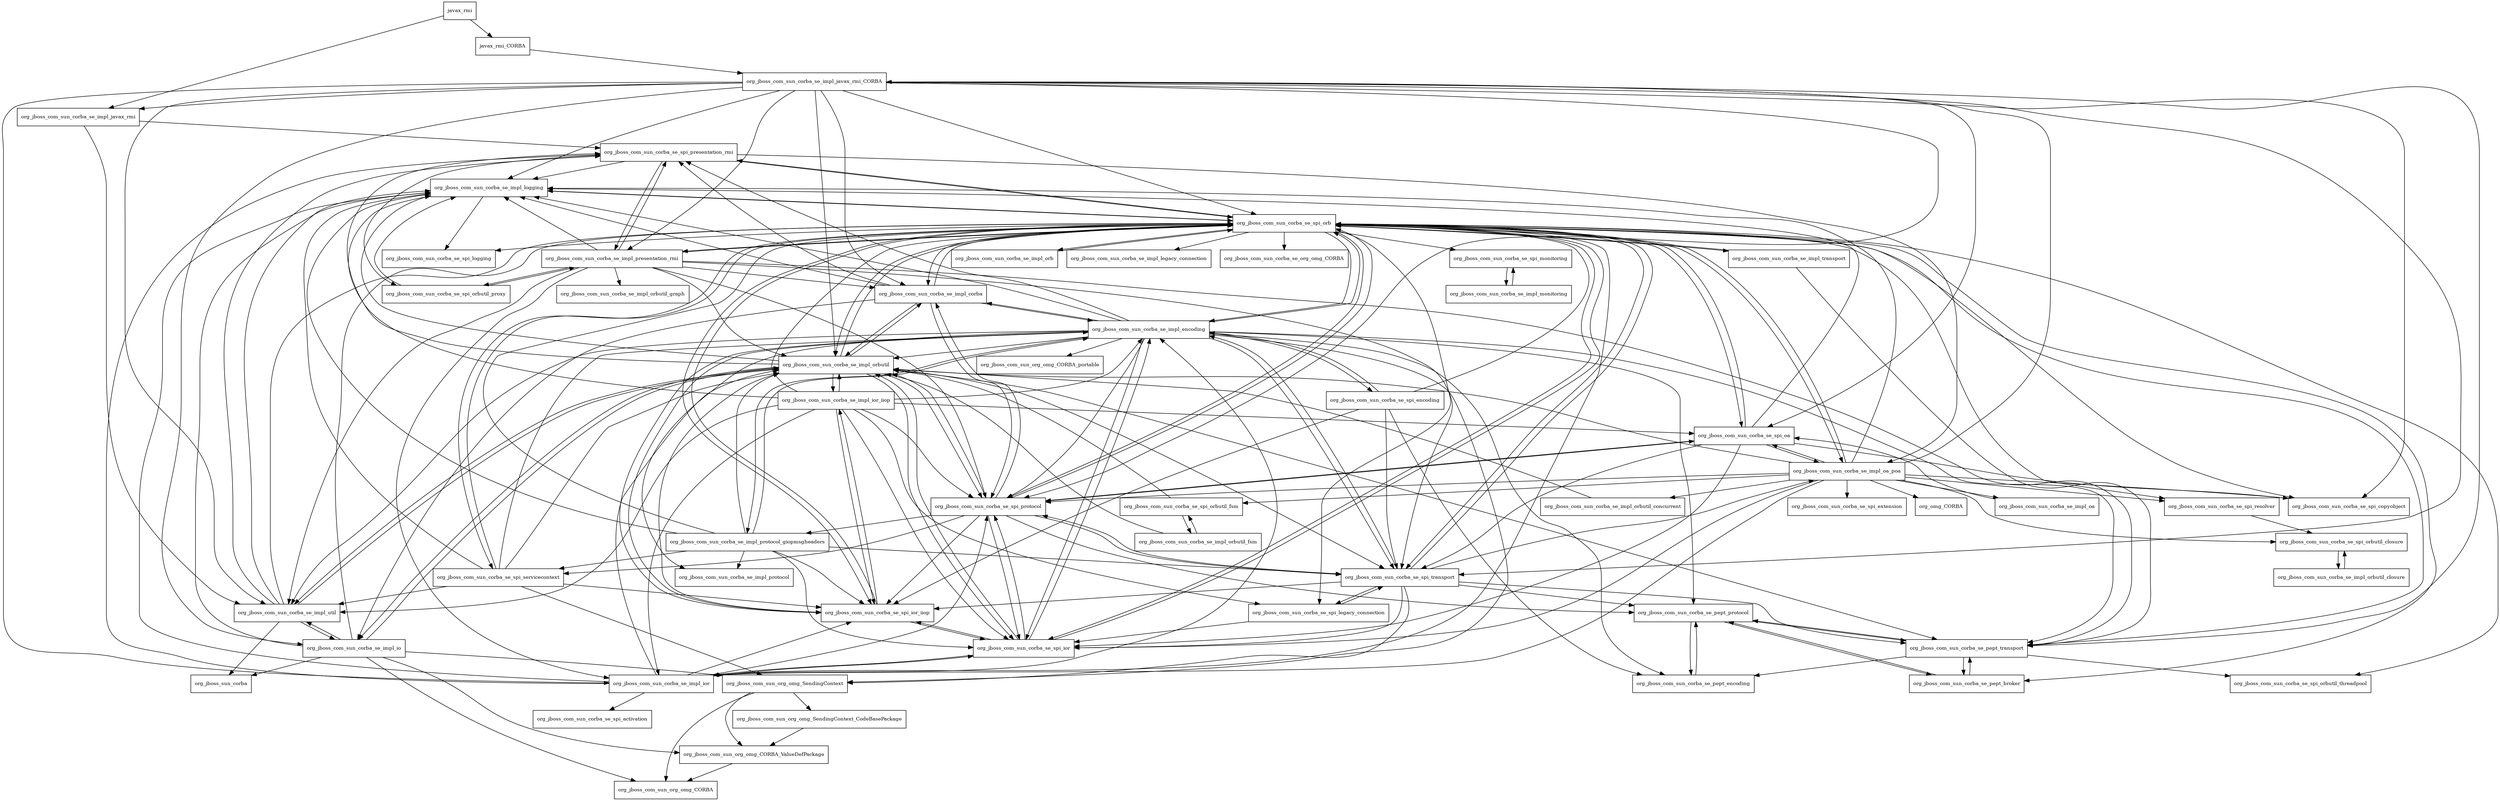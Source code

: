 digraph jboss_rmi_api_1_0_spec_1_0_4_Final_redhat_2_package_dependencies {
  node [shape = box, fontsize=10.0];
  javax_rmi -> javax_rmi_CORBA;
  javax_rmi -> org_jboss_com_sun_corba_se_impl_javax_rmi;
  javax_rmi_CORBA -> org_jboss_com_sun_corba_se_impl_javax_rmi_CORBA;
  org_jboss_com_sun_corba_se_impl_corba -> org_jboss_com_sun_corba_se_impl_encoding;
  org_jboss_com_sun_corba_se_impl_corba -> org_jboss_com_sun_corba_se_impl_io;
  org_jboss_com_sun_corba_se_impl_corba -> org_jboss_com_sun_corba_se_impl_logging;
  org_jboss_com_sun_corba_se_impl_corba -> org_jboss_com_sun_corba_se_impl_orbutil;
  org_jboss_com_sun_corba_se_impl_corba -> org_jboss_com_sun_corba_se_spi_orb;
  org_jboss_com_sun_corba_se_impl_corba -> org_jboss_com_sun_corba_se_spi_presentation_rmi;
  org_jboss_com_sun_corba_se_impl_corba -> org_jboss_com_sun_corba_se_spi_protocol;
  org_jboss_com_sun_corba_se_impl_encoding -> org_jboss_com_sun_corba_se_impl_corba;
  org_jboss_com_sun_corba_se_impl_encoding -> org_jboss_com_sun_corba_se_impl_logging;
  org_jboss_com_sun_corba_se_impl_encoding -> org_jboss_com_sun_corba_se_impl_orbutil;
  org_jboss_com_sun_corba_se_impl_encoding -> org_jboss_com_sun_corba_se_impl_protocol;
  org_jboss_com_sun_corba_se_impl_encoding -> org_jboss_com_sun_corba_se_impl_protocol_giopmsgheaders;
  org_jboss_com_sun_corba_se_impl_encoding -> org_jboss_com_sun_corba_se_impl_util;
  org_jboss_com_sun_corba_se_impl_encoding -> org_jboss_com_sun_corba_se_pept_encoding;
  org_jboss_com_sun_corba_se_impl_encoding -> org_jboss_com_sun_corba_se_pept_protocol;
  org_jboss_com_sun_corba_se_impl_encoding -> org_jboss_com_sun_corba_se_pept_transport;
  org_jboss_com_sun_corba_se_impl_encoding -> org_jboss_com_sun_corba_se_spi_encoding;
  org_jboss_com_sun_corba_se_impl_encoding -> org_jboss_com_sun_corba_se_spi_ior;
  org_jboss_com_sun_corba_se_impl_encoding -> org_jboss_com_sun_corba_se_spi_ior_iiop;
  org_jboss_com_sun_corba_se_impl_encoding -> org_jboss_com_sun_corba_se_spi_orb;
  org_jboss_com_sun_corba_se_impl_encoding -> org_jboss_com_sun_corba_se_spi_presentation_rmi;
  org_jboss_com_sun_corba_se_impl_encoding -> org_jboss_com_sun_corba_se_spi_protocol;
  org_jboss_com_sun_corba_se_impl_encoding -> org_jboss_com_sun_corba_se_spi_transport;
  org_jboss_com_sun_corba_se_impl_encoding -> org_jboss_com_sun_org_omg_CORBA_portable;
  org_jboss_com_sun_corba_se_impl_encoding -> org_jboss_com_sun_org_omg_SendingContext;
  org_jboss_com_sun_corba_se_impl_io -> org_jboss_com_sun_corba_se_impl_logging;
  org_jboss_com_sun_corba_se_impl_io -> org_jboss_com_sun_corba_se_impl_orbutil;
  org_jboss_com_sun_corba_se_impl_io -> org_jboss_com_sun_corba_se_impl_util;
  org_jboss_com_sun_corba_se_impl_io -> org_jboss_com_sun_corba_se_spi_orb;
  org_jboss_com_sun_corba_se_impl_io -> org_jboss_com_sun_org_omg_CORBA;
  org_jboss_com_sun_corba_se_impl_io -> org_jboss_com_sun_org_omg_CORBA_ValueDefPackage;
  org_jboss_com_sun_corba_se_impl_io -> org_jboss_com_sun_org_omg_SendingContext;
  org_jboss_com_sun_corba_se_impl_io -> org_jboss_sun_corba;
  org_jboss_com_sun_corba_se_impl_ior -> org_jboss_com_sun_corba_se_impl_encoding;
  org_jboss_com_sun_corba_se_impl_ior -> org_jboss_com_sun_corba_se_impl_logging;
  org_jboss_com_sun_corba_se_impl_ior -> org_jboss_com_sun_corba_se_impl_orbutil;
  org_jboss_com_sun_corba_se_impl_ior -> org_jboss_com_sun_corba_se_spi_activation;
  org_jboss_com_sun_corba_se_impl_ior -> org_jboss_com_sun_corba_se_spi_ior;
  org_jboss_com_sun_corba_se_impl_ior -> org_jboss_com_sun_corba_se_spi_ior_iiop;
  org_jboss_com_sun_corba_se_impl_ior -> org_jboss_com_sun_corba_se_spi_orb;
  org_jboss_com_sun_corba_se_impl_ior -> org_jboss_com_sun_corba_se_spi_presentation_rmi;
  org_jboss_com_sun_corba_se_impl_ior -> org_jboss_com_sun_corba_se_spi_protocol;
  org_jboss_com_sun_corba_se_impl_ior_iiop -> org_jboss_com_sun_corba_se_impl_encoding;
  org_jboss_com_sun_corba_se_impl_ior_iiop -> org_jboss_com_sun_corba_se_impl_ior;
  org_jboss_com_sun_corba_se_impl_ior_iiop -> org_jboss_com_sun_corba_se_impl_logging;
  org_jboss_com_sun_corba_se_impl_ior_iiop -> org_jboss_com_sun_corba_se_impl_orbutil;
  org_jboss_com_sun_corba_se_impl_ior_iiop -> org_jboss_com_sun_corba_se_impl_util;
  org_jboss_com_sun_corba_se_impl_ior_iiop -> org_jboss_com_sun_corba_se_spi_ior;
  org_jboss_com_sun_corba_se_impl_ior_iiop -> org_jboss_com_sun_corba_se_spi_ior_iiop;
  org_jboss_com_sun_corba_se_impl_ior_iiop -> org_jboss_com_sun_corba_se_spi_legacy_connection;
  org_jboss_com_sun_corba_se_impl_ior_iiop -> org_jboss_com_sun_corba_se_spi_oa;
  org_jboss_com_sun_corba_se_impl_ior_iiop -> org_jboss_com_sun_corba_se_spi_orb;
  org_jboss_com_sun_corba_se_impl_ior_iiop -> org_jboss_com_sun_corba_se_spi_protocol;
  org_jboss_com_sun_corba_se_impl_javax_rmi -> org_jboss_com_sun_corba_se_impl_util;
  org_jboss_com_sun_corba_se_impl_javax_rmi -> org_jboss_com_sun_corba_se_spi_presentation_rmi;
  org_jboss_com_sun_corba_se_impl_javax_rmi_CORBA -> org_jboss_com_sun_corba_se_impl_corba;
  org_jboss_com_sun_corba_se_impl_javax_rmi_CORBA -> org_jboss_com_sun_corba_se_impl_io;
  org_jboss_com_sun_corba_se_impl_javax_rmi_CORBA -> org_jboss_com_sun_corba_se_impl_ior;
  org_jboss_com_sun_corba_se_impl_javax_rmi_CORBA -> org_jboss_com_sun_corba_se_impl_javax_rmi;
  org_jboss_com_sun_corba_se_impl_javax_rmi_CORBA -> org_jboss_com_sun_corba_se_impl_logging;
  org_jboss_com_sun_corba_se_impl_javax_rmi_CORBA -> org_jboss_com_sun_corba_se_impl_orbutil;
  org_jboss_com_sun_corba_se_impl_javax_rmi_CORBA -> org_jboss_com_sun_corba_se_impl_presentation_rmi;
  org_jboss_com_sun_corba_se_impl_javax_rmi_CORBA -> org_jboss_com_sun_corba_se_impl_util;
  org_jboss_com_sun_corba_se_impl_javax_rmi_CORBA -> org_jboss_com_sun_corba_se_pept_transport;
  org_jboss_com_sun_corba_se_impl_javax_rmi_CORBA -> org_jboss_com_sun_corba_se_spi_copyobject;
  org_jboss_com_sun_corba_se_impl_javax_rmi_CORBA -> org_jboss_com_sun_corba_se_spi_oa;
  org_jboss_com_sun_corba_se_impl_javax_rmi_CORBA -> org_jboss_com_sun_corba_se_spi_orb;
  org_jboss_com_sun_corba_se_impl_javax_rmi_CORBA -> org_jboss_com_sun_corba_se_spi_protocol;
  org_jboss_com_sun_corba_se_impl_javax_rmi_CORBA -> org_jboss_com_sun_corba_se_spi_transport;
  org_jboss_com_sun_corba_se_impl_logging -> org_jboss_com_sun_corba_se_spi_logging;
  org_jboss_com_sun_corba_se_impl_logging -> org_jboss_com_sun_corba_se_spi_orb;
  org_jboss_com_sun_corba_se_impl_monitoring -> org_jboss_com_sun_corba_se_spi_monitoring;
  org_jboss_com_sun_corba_se_impl_oa -> org_jboss_com_sun_corba_se_spi_oa;
  org_jboss_com_sun_corba_se_impl_oa_poa -> org_jboss_com_sun_corba_se_impl_ior;
  org_jboss_com_sun_corba_se_impl_oa_poa -> org_jboss_com_sun_corba_se_impl_javax_rmi_CORBA;
  org_jboss_com_sun_corba_se_impl_oa_poa -> org_jboss_com_sun_corba_se_impl_logging;
  org_jboss_com_sun_corba_se_impl_oa_poa -> org_jboss_com_sun_corba_se_impl_oa;
  org_jboss_com_sun_corba_se_impl_oa_poa -> org_jboss_com_sun_corba_se_impl_orbutil;
  org_jboss_com_sun_corba_se_impl_oa_poa -> org_jboss_com_sun_corba_se_impl_orbutil_concurrent;
  org_jboss_com_sun_corba_se_impl_oa_poa -> org_jboss_com_sun_corba_se_spi_copyobject;
  org_jboss_com_sun_corba_se_impl_oa_poa -> org_jboss_com_sun_corba_se_spi_extension;
  org_jboss_com_sun_corba_se_impl_oa_poa -> org_jboss_com_sun_corba_se_spi_ior;
  org_jboss_com_sun_corba_se_impl_oa_poa -> org_jboss_com_sun_corba_se_spi_oa;
  org_jboss_com_sun_corba_se_impl_oa_poa -> org_jboss_com_sun_corba_se_spi_orb;
  org_jboss_com_sun_corba_se_impl_oa_poa -> org_jboss_com_sun_corba_se_spi_orbutil_closure;
  org_jboss_com_sun_corba_se_impl_oa_poa -> org_jboss_com_sun_corba_se_spi_orbutil_fsm;
  org_jboss_com_sun_corba_se_impl_oa_poa -> org_jboss_com_sun_corba_se_spi_protocol;
  org_jboss_com_sun_corba_se_impl_oa_poa -> org_jboss_com_sun_corba_se_spi_resolver;
  org_jboss_com_sun_corba_se_impl_oa_poa -> org_omg_CORBA;
  org_jboss_com_sun_corba_se_impl_orb -> org_jboss_com_sun_corba_se_spi_orb;
  org_jboss_com_sun_corba_se_impl_orbutil -> org_jboss_com_sun_corba_se_impl_corba;
  org_jboss_com_sun_corba_se_impl_orbutil -> org_jboss_com_sun_corba_se_impl_io;
  org_jboss_com_sun_corba_se_impl_orbutil -> org_jboss_com_sun_corba_se_impl_ior_iiop;
  org_jboss_com_sun_corba_se_impl_orbutil -> org_jboss_com_sun_corba_se_impl_logging;
  org_jboss_com_sun_corba_se_impl_orbutil -> org_jboss_com_sun_corba_se_impl_util;
  org_jboss_com_sun_corba_se_impl_orbutil -> org_jboss_com_sun_corba_se_pept_transport;
  org_jboss_com_sun_corba_se_impl_orbutil -> org_jboss_com_sun_corba_se_spi_ior;
  org_jboss_com_sun_corba_se_impl_orbutil -> org_jboss_com_sun_corba_se_spi_ior_iiop;
  org_jboss_com_sun_corba_se_impl_orbutil -> org_jboss_com_sun_corba_se_spi_orb;
  org_jboss_com_sun_corba_se_impl_orbutil -> org_jboss_com_sun_corba_se_spi_presentation_rmi;
  org_jboss_com_sun_corba_se_impl_orbutil -> org_jboss_com_sun_corba_se_spi_protocol;
  org_jboss_com_sun_corba_se_impl_orbutil -> org_jboss_com_sun_corba_se_spi_transport;
  org_jboss_com_sun_corba_se_impl_orbutil_closure -> org_jboss_com_sun_corba_se_spi_orbutil_closure;
  org_jboss_com_sun_corba_se_impl_orbutil_concurrent -> org_jboss_com_sun_corba_se_impl_orbutil;
  org_jboss_com_sun_corba_se_impl_orbutil_fsm -> org_jboss_com_sun_corba_se_impl_orbutil;
  org_jboss_com_sun_corba_se_impl_orbutil_fsm -> org_jboss_com_sun_corba_se_spi_orbutil_fsm;
  org_jboss_com_sun_corba_se_impl_presentation_rmi -> org_jboss_com_sun_corba_se_impl_corba;
  org_jboss_com_sun_corba_se_impl_presentation_rmi -> org_jboss_com_sun_corba_se_impl_ior;
  org_jboss_com_sun_corba_se_impl_presentation_rmi -> org_jboss_com_sun_corba_se_impl_logging;
  org_jboss_com_sun_corba_se_impl_presentation_rmi -> org_jboss_com_sun_corba_se_impl_orbutil;
  org_jboss_com_sun_corba_se_impl_presentation_rmi -> org_jboss_com_sun_corba_se_impl_orbutil_graph;
  org_jboss_com_sun_corba_se_impl_presentation_rmi -> org_jboss_com_sun_corba_se_impl_util;
  org_jboss_com_sun_corba_se_impl_presentation_rmi -> org_jboss_com_sun_corba_se_pept_transport;
  org_jboss_com_sun_corba_se_impl_presentation_rmi -> org_jboss_com_sun_corba_se_spi_orb;
  org_jboss_com_sun_corba_se_impl_presentation_rmi -> org_jboss_com_sun_corba_se_spi_orbutil_proxy;
  org_jboss_com_sun_corba_se_impl_presentation_rmi -> org_jboss_com_sun_corba_se_spi_presentation_rmi;
  org_jboss_com_sun_corba_se_impl_presentation_rmi -> org_jboss_com_sun_corba_se_spi_protocol;
  org_jboss_com_sun_corba_se_impl_presentation_rmi -> org_jboss_com_sun_corba_se_spi_transport;
  org_jboss_com_sun_corba_se_impl_protocol_giopmsgheaders -> org_jboss_com_sun_corba_se_impl_encoding;
  org_jboss_com_sun_corba_se_impl_protocol_giopmsgheaders -> org_jboss_com_sun_corba_se_impl_logging;
  org_jboss_com_sun_corba_se_impl_protocol_giopmsgheaders -> org_jboss_com_sun_corba_se_impl_orbutil;
  org_jboss_com_sun_corba_se_impl_protocol_giopmsgheaders -> org_jboss_com_sun_corba_se_impl_protocol;
  org_jboss_com_sun_corba_se_impl_protocol_giopmsgheaders -> org_jboss_com_sun_corba_se_spi_ior;
  org_jboss_com_sun_corba_se_impl_protocol_giopmsgheaders -> org_jboss_com_sun_corba_se_spi_ior_iiop;
  org_jboss_com_sun_corba_se_impl_protocol_giopmsgheaders -> org_jboss_com_sun_corba_se_spi_orb;
  org_jboss_com_sun_corba_se_impl_protocol_giopmsgheaders -> org_jboss_com_sun_corba_se_spi_servicecontext;
  org_jboss_com_sun_corba_se_impl_protocol_giopmsgheaders -> org_jboss_com_sun_corba_se_spi_transport;
  org_jboss_com_sun_corba_se_impl_transport -> org_jboss_com_sun_corba_se_pept_transport;
  org_jboss_com_sun_corba_se_impl_transport -> org_jboss_com_sun_corba_se_spi_orb;
  org_jboss_com_sun_corba_se_impl_util -> org_jboss_com_sun_corba_se_impl_io;
  org_jboss_com_sun_corba_se_impl_util -> org_jboss_com_sun_corba_se_impl_logging;
  org_jboss_com_sun_corba_se_impl_util -> org_jboss_com_sun_corba_se_impl_orbutil;
  org_jboss_com_sun_corba_se_impl_util -> org_jboss_com_sun_corba_se_spi_orb;
  org_jboss_com_sun_corba_se_impl_util -> org_jboss_com_sun_corba_se_spi_presentation_rmi;
  org_jboss_com_sun_corba_se_impl_util -> org_jboss_sun_corba;
  org_jboss_com_sun_corba_se_pept_broker -> org_jboss_com_sun_corba_se_pept_protocol;
  org_jboss_com_sun_corba_se_pept_broker -> org_jboss_com_sun_corba_se_pept_transport;
  org_jboss_com_sun_corba_se_pept_encoding -> org_jboss_com_sun_corba_se_pept_protocol;
  org_jboss_com_sun_corba_se_pept_protocol -> org_jboss_com_sun_corba_se_pept_broker;
  org_jboss_com_sun_corba_se_pept_protocol -> org_jboss_com_sun_corba_se_pept_encoding;
  org_jboss_com_sun_corba_se_pept_protocol -> org_jboss_com_sun_corba_se_pept_transport;
  org_jboss_com_sun_corba_se_pept_transport -> org_jboss_com_sun_corba_se_pept_broker;
  org_jboss_com_sun_corba_se_pept_transport -> org_jboss_com_sun_corba_se_pept_encoding;
  org_jboss_com_sun_corba_se_pept_transport -> org_jboss_com_sun_corba_se_pept_protocol;
  org_jboss_com_sun_corba_se_pept_transport -> org_jboss_com_sun_corba_se_spi_orbutil_threadpool;
  org_jboss_com_sun_corba_se_spi_encoding -> org_jboss_com_sun_corba_se_impl_encoding;
  org_jboss_com_sun_corba_se_spi_encoding -> org_jboss_com_sun_corba_se_pept_encoding;
  org_jboss_com_sun_corba_se_spi_encoding -> org_jboss_com_sun_corba_se_spi_ior_iiop;
  org_jboss_com_sun_corba_se_spi_encoding -> org_jboss_com_sun_corba_se_spi_orb;
  org_jboss_com_sun_corba_se_spi_encoding -> org_jboss_com_sun_corba_se_spi_transport;
  org_jboss_com_sun_corba_se_spi_ior -> org_jboss_com_sun_corba_se_impl_encoding;
  org_jboss_com_sun_corba_se_spi_ior -> org_jboss_com_sun_corba_se_impl_ior;
  org_jboss_com_sun_corba_se_spi_ior -> org_jboss_com_sun_corba_se_impl_orbutil;
  org_jboss_com_sun_corba_se_spi_ior -> org_jboss_com_sun_corba_se_spi_ior_iiop;
  org_jboss_com_sun_corba_se_spi_ior -> org_jboss_com_sun_corba_se_spi_orb;
  org_jboss_com_sun_corba_se_spi_ior -> org_jboss_com_sun_corba_se_spi_protocol;
  org_jboss_com_sun_corba_se_spi_ior_iiop -> org_jboss_com_sun_corba_se_impl_encoding;
  org_jboss_com_sun_corba_se_spi_ior_iiop -> org_jboss_com_sun_corba_se_impl_ior_iiop;
  org_jboss_com_sun_corba_se_spi_ior_iiop -> org_jboss_com_sun_corba_se_spi_ior;
  org_jboss_com_sun_corba_se_spi_ior_iiop -> org_jboss_com_sun_corba_se_spi_orb;
  org_jboss_com_sun_corba_se_spi_legacy_connection -> org_jboss_com_sun_corba_se_spi_ior;
  org_jboss_com_sun_corba_se_spi_legacy_connection -> org_jboss_com_sun_corba_se_spi_transport;
  org_jboss_com_sun_corba_se_spi_monitoring -> org_jboss_com_sun_corba_se_impl_monitoring;
  org_jboss_com_sun_corba_se_spi_oa -> org_jboss_com_sun_corba_se_impl_logging;
  org_jboss_com_sun_corba_se_spi_oa -> org_jboss_com_sun_corba_se_impl_oa_poa;
  org_jboss_com_sun_corba_se_spi_oa -> org_jboss_com_sun_corba_se_spi_copyobject;
  org_jboss_com_sun_corba_se_spi_oa -> org_jboss_com_sun_corba_se_spi_ior;
  org_jboss_com_sun_corba_se_spi_oa -> org_jboss_com_sun_corba_se_spi_orb;
  org_jboss_com_sun_corba_se_spi_oa -> org_jboss_com_sun_corba_se_spi_protocol;
  org_jboss_com_sun_corba_se_spi_oa -> org_jboss_com_sun_corba_se_spi_transport;
  org_jboss_com_sun_corba_se_spi_orb -> org_jboss_com_sun_corba_se_impl_corba;
  org_jboss_com_sun_corba_se_spi_orb -> org_jboss_com_sun_corba_se_impl_encoding;
  org_jboss_com_sun_corba_se_spi_orb -> org_jboss_com_sun_corba_se_impl_legacy_connection;
  org_jboss_com_sun_corba_se_spi_orb -> org_jboss_com_sun_corba_se_impl_logging;
  org_jboss_com_sun_corba_se_spi_orb -> org_jboss_com_sun_corba_se_impl_oa_poa;
  org_jboss_com_sun_corba_se_spi_orb -> org_jboss_com_sun_corba_se_impl_orb;
  org_jboss_com_sun_corba_se_spi_orb -> org_jboss_com_sun_corba_se_impl_orbutil;
  org_jboss_com_sun_corba_se_spi_orb -> org_jboss_com_sun_corba_se_impl_presentation_rmi;
  org_jboss_com_sun_corba_se_spi_orb -> org_jboss_com_sun_corba_se_impl_transport;
  org_jboss_com_sun_corba_se_spi_orb -> org_jboss_com_sun_corba_se_org_omg_CORBA;
  org_jboss_com_sun_corba_se_spi_orb -> org_jboss_com_sun_corba_se_pept_broker;
  org_jboss_com_sun_corba_se_spi_orb -> org_jboss_com_sun_corba_se_pept_transport;
  org_jboss_com_sun_corba_se_spi_orb -> org_jboss_com_sun_corba_se_spi_copyobject;
  org_jboss_com_sun_corba_se_spi_orb -> org_jboss_com_sun_corba_se_spi_ior;
  org_jboss_com_sun_corba_se_spi_orb -> org_jboss_com_sun_corba_se_spi_ior_iiop;
  org_jboss_com_sun_corba_se_spi_orb -> org_jboss_com_sun_corba_se_spi_legacy_connection;
  org_jboss_com_sun_corba_se_spi_orb -> org_jboss_com_sun_corba_se_spi_logging;
  org_jboss_com_sun_corba_se_spi_orb -> org_jboss_com_sun_corba_se_spi_monitoring;
  org_jboss_com_sun_corba_se_spi_orb -> org_jboss_com_sun_corba_se_spi_oa;
  org_jboss_com_sun_corba_se_spi_orb -> org_jboss_com_sun_corba_se_spi_orbutil_threadpool;
  org_jboss_com_sun_corba_se_spi_orb -> org_jboss_com_sun_corba_se_spi_presentation_rmi;
  org_jboss_com_sun_corba_se_spi_orb -> org_jboss_com_sun_corba_se_spi_protocol;
  org_jboss_com_sun_corba_se_spi_orb -> org_jboss_com_sun_corba_se_spi_resolver;
  org_jboss_com_sun_corba_se_spi_orb -> org_jboss_com_sun_corba_se_spi_servicecontext;
  org_jboss_com_sun_corba_se_spi_orb -> org_jboss_com_sun_corba_se_spi_transport;
  org_jboss_com_sun_corba_se_spi_orbutil_closure -> org_jboss_com_sun_corba_se_impl_orbutil_closure;
  org_jboss_com_sun_corba_se_spi_orbutil_fsm -> org_jboss_com_sun_corba_se_impl_orbutil;
  org_jboss_com_sun_corba_se_spi_orbutil_fsm -> org_jboss_com_sun_corba_se_impl_orbutil_fsm;
  org_jboss_com_sun_corba_se_spi_orbutil_proxy -> org_jboss_com_sun_corba_se_impl_logging;
  org_jboss_com_sun_corba_se_spi_orbutil_proxy -> org_jboss_com_sun_corba_se_impl_presentation_rmi;
  org_jboss_com_sun_corba_se_spi_presentation_rmi -> org_jboss_com_sun_corba_se_impl_logging;
  org_jboss_com_sun_corba_se_spi_presentation_rmi -> org_jboss_com_sun_corba_se_impl_oa_poa;
  org_jboss_com_sun_corba_se_spi_presentation_rmi -> org_jboss_com_sun_corba_se_impl_presentation_rmi;
  org_jboss_com_sun_corba_se_spi_presentation_rmi -> org_jboss_com_sun_corba_se_spi_orb;
  org_jboss_com_sun_corba_se_spi_presentation_rmi -> org_jboss_com_sun_corba_se_spi_orbutil_proxy;
  org_jboss_com_sun_corba_se_spi_protocol -> org_jboss_com_sun_corba_se_impl_corba;
  org_jboss_com_sun_corba_se_spi_protocol -> org_jboss_com_sun_corba_se_impl_orbutil;
  org_jboss_com_sun_corba_se_spi_protocol -> org_jboss_com_sun_corba_se_impl_protocol_giopmsgheaders;
  org_jboss_com_sun_corba_se_spi_protocol -> org_jboss_com_sun_corba_se_pept_protocol;
  org_jboss_com_sun_corba_se_spi_protocol -> org_jboss_com_sun_corba_se_spi_ior;
  org_jboss_com_sun_corba_se_spi_protocol -> org_jboss_com_sun_corba_se_spi_ior_iiop;
  org_jboss_com_sun_corba_se_spi_protocol -> org_jboss_com_sun_corba_se_spi_oa;
  org_jboss_com_sun_corba_se_spi_protocol -> org_jboss_com_sun_corba_se_spi_orb;
  org_jboss_com_sun_corba_se_spi_protocol -> org_jboss_com_sun_corba_se_spi_servicecontext;
  org_jboss_com_sun_corba_se_spi_protocol -> org_jboss_com_sun_corba_se_spi_transport;
  org_jboss_com_sun_corba_se_spi_resolver -> org_jboss_com_sun_corba_se_spi_orbutil_closure;
  org_jboss_com_sun_corba_se_spi_servicecontext -> org_jboss_com_sun_corba_se_impl_encoding;
  org_jboss_com_sun_corba_se_spi_servicecontext -> org_jboss_com_sun_corba_se_impl_logging;
  org_jboss_com_sun_corba_se_spi_servicecontext -> org_jboss_com_sun_corba_se_impl_orbutil;
  org_jboss_com_sun_corba_se_spi_servicecontext -> org_jboss_com_sun_corba_se_impl_util;
  org_jboss_com_sun_corba_se_spi_servicecontext -> org_jboss_com_sun_corba_se_spi_ior_iiop;
  org_jboss_com_sun_corba_se_spi_servicecontext -> org_jboss_com_sun_corba_se_spi_orb;
  org_jboss_com_sun_corba_se_spi_servicecontext -> org_jboss_com_sun_org_omg_SendingContext;
  org_jboss_com_sun_corba_se_spi_transport -> org_jboss_com_sun_corba_se_impl_encoding;
  org_jboss_com_sun_corba_se_spi_transport -> org_jboss_com_sun_corba_se_impl_oa_poa;
  org_jboss_com_sun_corba_se_spi_transport -> org_jboss_com_sun_corba_se_pept_protocol;
  org_jboss_com_sun_corba_se_spi_transport -> org_jboss_com_sun_corba_se_pept_transport;
  org_jboss_com_sun_corba_se_spi_transport -> org_jboss_com_sun_corba_se_spi_ior;
  org_jboss_com_sun_corba_se_spi_transport -> org_jboss_com_sun_corba_se_spi_ior_iiop;
  org_jboss_com_sun_corba_se_spi_transport -> org_jboss_com_sun_corba_se_spi_legacy_connection;
  org_jboss_com_sun_corba_se_spi_transport -> org_jboss_com_sun_corba_se_spi_orb;
  org_jboss_com_sun_corba_se_spi_transport -> org_jboss_com_sun_corba_se_spi_protocol;
  org_jboss_com_sun_corba_se_spi_transport -> org_jboss_com_sun_org_omg_SendingContext;
  org_jboss_com_sun_org_omg_CORBA_ValueDefPackage -> org_jboss_com_sun_org_omg_CORBA;
  org_jboss_com_sun_org_omg_SendingContext -> org_jboss_com_sun_org_omg_CORBA;
  org_jboss_com_sun_org_omg_SendingContext -> org_jboss_com_sun_org_omg_CORBA_ValueDefPackage;
  org_jboss_com_sun_org_omg_SendingContext -> org_jboss_com_sun_org_omg_SendingContext_CodeBasePackage;
  org_jboss_com_sun_org_omg_SendingContext_CodeBasePackage -> org_jboss_com_sun_org_omg_CORBA_ValueDefPackage;
}
